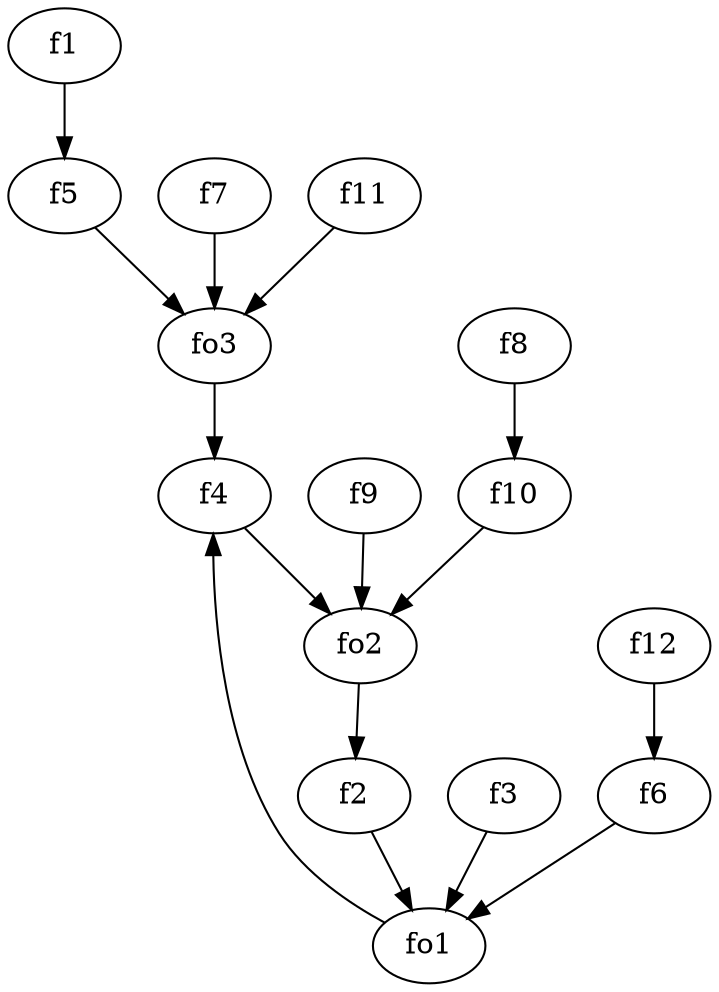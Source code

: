 strict digraph  {
f1;
f2;
f3;
f4;
f5;
f6;
f7;
f8;
f9;
f10;
f11;
f12;
fo1;
fo2;
fo3;
f1 -> f5  [weight=2];
f2 -> fo1  [weight=2];
f3 -> fo1  [weight=2];
f4 -> fo2  [weight=2];
f5 -> fo3  [weight=2];
f6 -> fo1  [weight=2];
f7 -> fo3  [weight=2];
f8 -> f10  [weight=2];
f9 -> fo2  [weight=2];
f10 -> fo2  [weight=2];
f11 -> fo3  [weight=2];
f12 -> f6  [weight=2];
fo1 -> f4  [weight=2];
fo2 -> f2  [weight=2];
fo3 -> f4  [weight=2];
}
